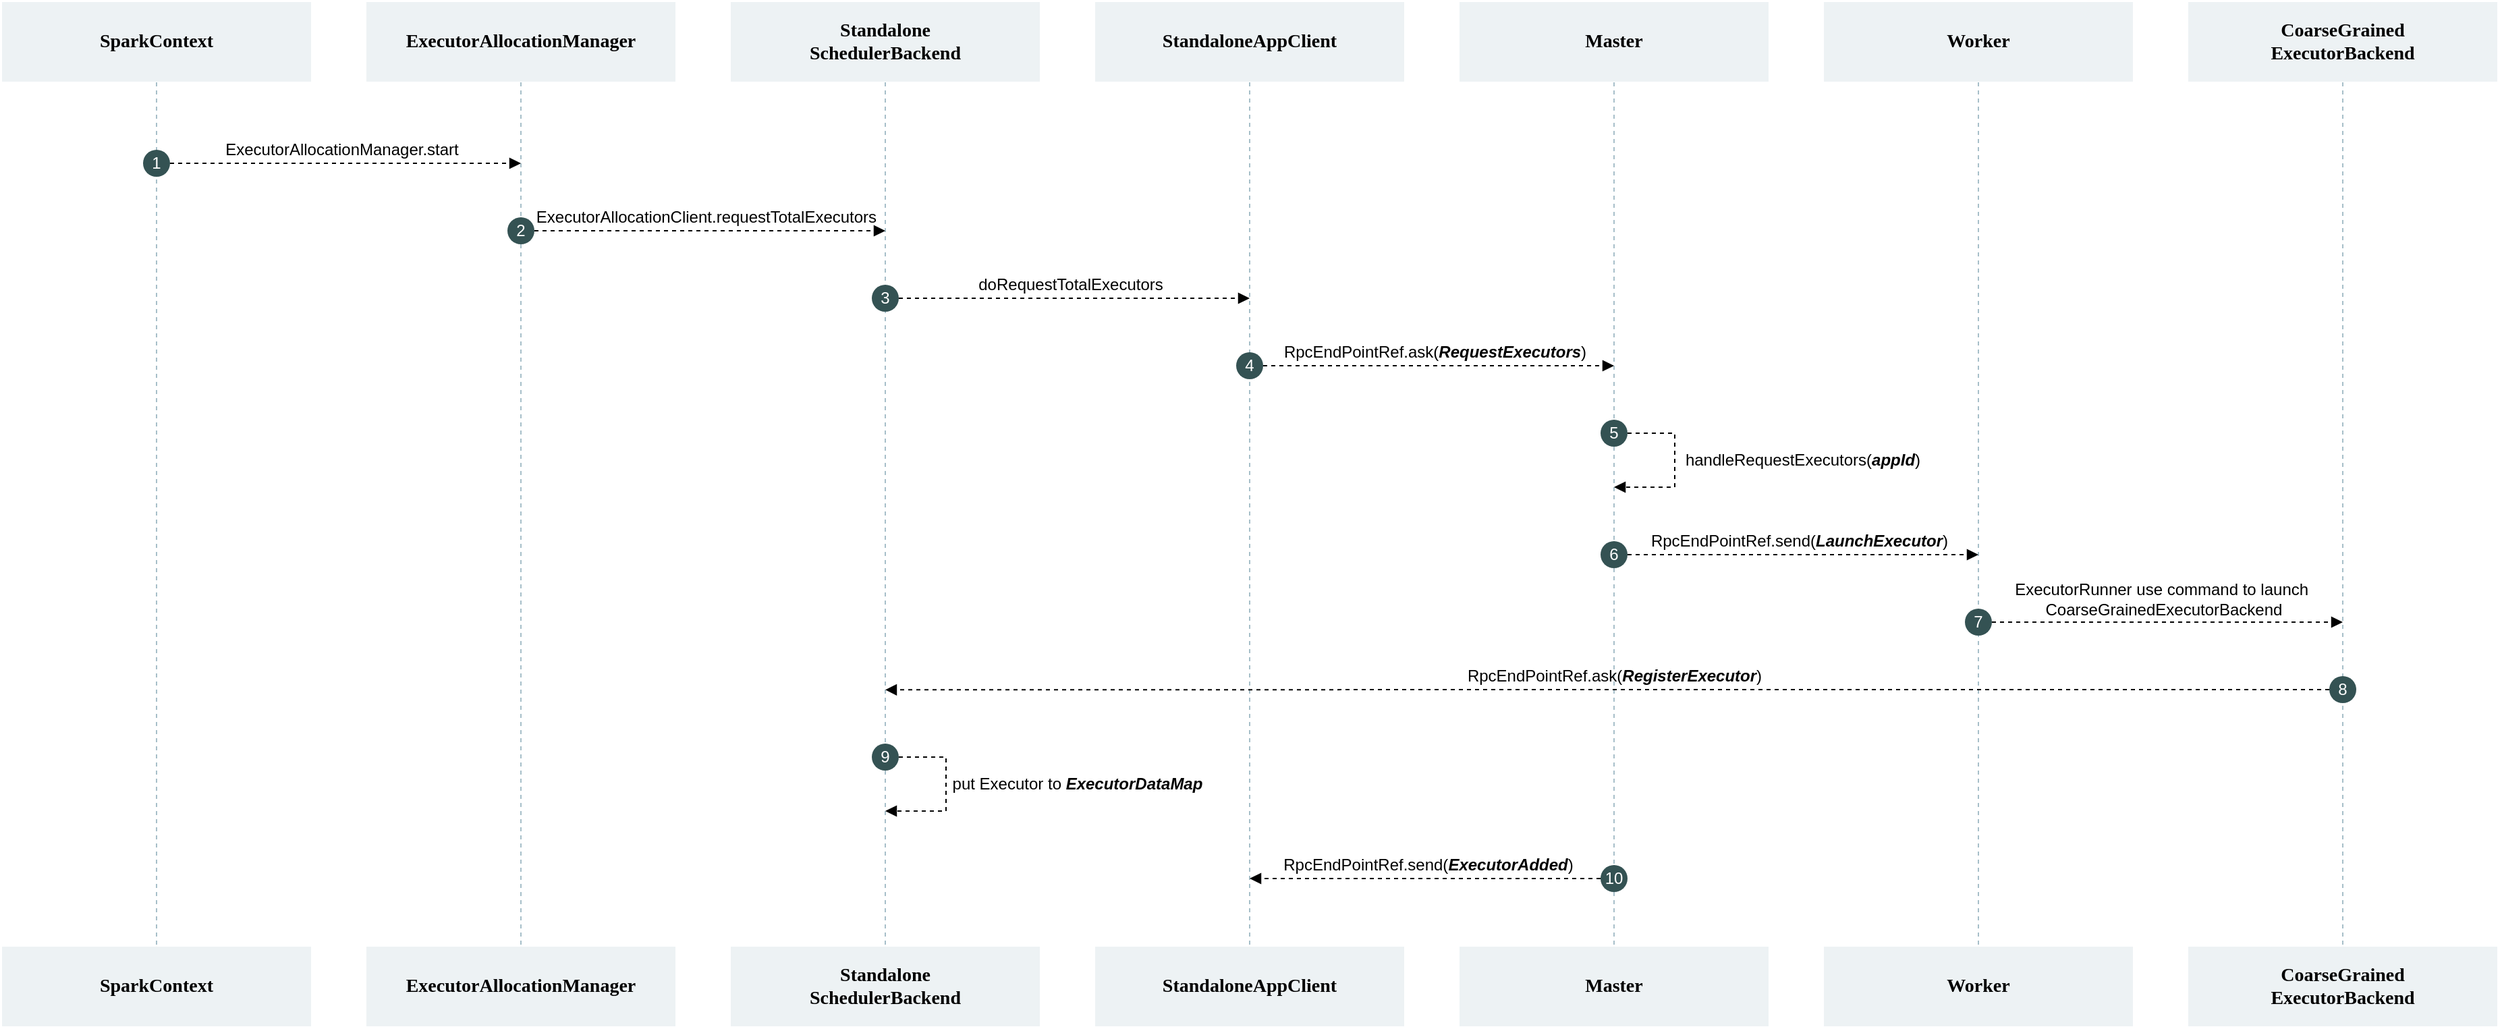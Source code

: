 <mxfile scale="2" border="30">
    <diagram id="0QhtwqMjpmc_AO-MrRb4" name="第 1 页">
        <mxGraphModel dx="1502" dy="863" grid="1" gridSize="10" guides="1" tooltips="1" connect="1" arrows="1" fold="1" page="1" pageScale="1" pageWidth="1654" pageHeight="2336" background="#FFFFFF" math="0" shadow="0">
            <root>
                <mxCell id="0"/>
                <mxCell id="1" parent="0"/>
                <mxCell id="685" value="&lt;div style=&quot;font-size: 10.5pt&quot;&gt;ExecutorAllocationManager&lt;/div&gt;" style="rounded=0;whiteSpace=wrap;html=1;strokeColor=#FFFFFF;fillColor=#EDF2F4;fontStyle=1;fontFamily=Georgia;" parent="1" vertex="1">
                    <mxGeometry x="330" y="70" width="230" height="60" as="geometry"/>
                </mxCell>
                <mxCell id="686" value="&lt;div style=&quot;font-size: 10.5pt&quot;&gt;SparkContext&lt;br&gt;&lt;/div&gt;" style="rounded=0;whiteSpace=wrap;html=1;strokeColor=#FFFFFF;fillColor=#EDF2F4;fontStyle=1;fontFamily=Georgia;" parent="1" vertex="1">
                    <mxGeometry x="60" y="70" width="230" height="60" as="geometry"/>
                </mxCell>
                <mxCell id="687" value="&lt;div&gt;&lt;span style=&quot;font-size: 14px&quot;&gt;Standalone&lt;/span&gt;&lt;/div&gt;&lt;div&gt;&lt;span style=&quot;font-size: 14px&quot;&gt;SchedulerBackend&lt;/span&gt;&lt;br&gt;&lt;/div&gt;" style="rounded=0;whiteSpace=wrap;html=1;strokeColor=#FFFFFF;fillColor=#EDF2F4;fontStyle=1;fontFamily=Georgia;" parent="1" vertex="1">
                    <mxGeometry x="600" y="70" width="230" height="60" as="geometry"/>
                </mxCell>
                <mxCell id="688" value="&lt;div&gt;&lt;span style=&quot;font-size: 14px&quot;&gt;StandaloneAppClient&lt;/span&gt;&lt;br&gt;&lt;/div&gt;" style="rounded=0;whiteSpace=wrap;html=1;strokeColor=#FFFFFF;fillColor=#EDF2F4;fontStyle=1;fontFamily=Georgia;" parent="1" vertex="1">
                    <mxGeometry x="870" y="70" width="230" height="60" as="geometry"/>
                </mxCell>
                <mxCell id="689" value="&lt;div&gt;&lt;span style=&quot;font-size: 14px&quot;&gt;Worker&lt;/span&gt;&lt;br&gt;&lt;/div&gt;" style="rounded=0;whiteSpace=wrap;html=1;strokeColor=#FFFFFF;fillColor=#EDF2F4;fontStyle=1;fontFamily=Georgia;" parent="1" vertex="1">
                    <mxGeometry x="1410" y="70" width="230" height="60" as="geometry"/>
                </mxCell>
                <mxCell id="690" value="&lt;span style=&quot;font-size: 14px&quot;&gt;Master&lt;/span&gt;" style="rounded=0;whiteSpace=wrap;html=1;strokeColor=#FFFFFF;fillColor=#EDF2F4;fontStyle=1;fontFamily=Georgia;" parent="1" vertex="1">
                    <mxGeometry x="1140" y="70" width="230" height="60" as="geometry"/>
                </mxCell>
                <mxCell id="691" value="&lt;div style=&quot;font-size: 10.5pt&quot;&gt;ExecutorAllocationManager&lt;/div&gt;" style="rounded=0;whiteSpace=wrap;html=1;strokeColor=#FFFFFF;fillColor=#EDF2F4;fontStyle=1;fontFamily=Georgia;" parent="1" vertex="1">
                    <mxGeometry x="330" y="770" width="230" height="60" as="geometry"/>
                </mxCell>
                <mxCell id="692" value="&lt;div style=&quot;font-size: 10.5pt&quot;&gt;SparkContext&lt;br&gt;&lt;/div&gt;" style="rounded=0;whiteSpace=wrap;html=1;strokeColor=#FFFFFF;fillColor=#EDF2F4;fontStyle=1;fontFamily=Georgia;" parent="1" vertex="1">
                    <mxGeometry x="60" y="770" width="230" height="60" as="geometry"/>
                </mxCell>
                <mxCell id="693" value="&lt;div&gt;&lt;span style=&quot;font-size: 14px&quot;&gt;Standalone&lt;/span&gt;&lt;/div&gt;&lt;div&gt;&lt;span style=&quot;font-size: 14px&quot;&gt;SchedulerBackend&lt;/span&gt;&lt;br&gt;&lt;/div&gt;" style="rounded=0;whiteSpace=wrap;html=1;strokeColor=#FFFFFF;fillColor=#EDF2F4;fontStyle=1;fontFamily=Georgia;" parent="1" vertex="1">
                    <mxGeometry x="600" y="770" width="230" height="60" as="geometry"/>
                </mxCell>
                <mxCell id="694" value="&lt;div&gt;&lt;span style=&quot;font-size: 14px&quot;&gt;StandaloneAppClient&lt;/span&gt;&lt;br&gt;&lt;/div&gt;" style="rounded=0;whiteSpace=wrap;html=1;strokeColor=#FFFFFF;fillColor=#EDF2F4;fontStyle=1;fontFamily=Georgia;" parent="1" vertex="1">
                    <mxGeometry x="870" y="770" width="230" height="60" as="geometry"/>
                </mxCell>
                <mxCell id="695" value="&lt;div&gt;&lt;span style=&quot;font-size: 14px&quot;&gt;Worker&lt;/span&gt;&lt;br&gt;&lt;/div&gt;" style="rounded=0;whiteSpace=wrap;html=1;strokeColor=#FFFFFF;fillColor=#EDF2F4;fontStyle=1;fontFamily=Georgia;" parent="1" vertex="1">
                    <mxGeometry x="1410" y="770" width="230" height="60" as="geometry"/>
                </mxCell>
                <mxCell id="696" value="&lt;span style=&quot;font-size: 14px&quot;&gt;Master&lt;/span&gt;" style="rounded=0;whiteSpace=wrap;html=1;strokeColor=#FFFFFF;fillColor=#EDF2F4;fontStyle=1;fontFamily=Georgia;" parent="1" vertex="1">
                    <mxGeometry x="1140" y="770" width="230" height="60" as="geometry"/>
                </mxCell>
                <mxCell id="697" style="edgeStyle=orthogonalEdgeStyle;rounded=0;orthogonalLoop=1;jettySize=auto;html=1;fontSize=12;endArrow=none;endFill=0;endSize=4;dashed=1;strokeColor=#A7BFC9;exitX=0.5;exitY=1;exitDx=0;exitDy=0;entryX=0.5;entryY=0;entryDx=0;entryDy=0;" parent="1" source="686" target="692" edge="1">
                    <mxGeometry relative="1" as="geometry">
                        <mxPoint x="158.5" y="130" as="sourcePoint"/>
                        <mxPoint x="175" y="590" as="targetPoint"/>
                    </mxGeometry>
                </mxCell>
                <mxCell id="698" style="edgeStyle=orthogonalEdgeStyle;rounded=0;orthogonalLoop=1;jettySize=auto;html=1;fontSize=12;endArrow=none;endFill=0;endSize=4;dashed=1;strokeColor=#A7BFC9;exitX=0.5;exitY=1;exitDx=0;exitDy=0;entryX=0.5;entryY=0;entryDx=0;entryDy=0;" parent="1" source="685" target="691" edge="1">
                    <mxGeometry relative="1" as="geometry">
                        <mxPoint x="290" y="150" as="sourcePoint"/>
                        <mxPoint x="290" y="610" as="targetPoint"/>
                    </mxGeometry>
                </mxCell>
                <mxCell id="699" style="edgeStyle=orthogonalEdgeStyle;rounded=0;orthogonalLoop=1;jettySize=auto;html=1;fontSize=12;endArrow=none;endFill=0;endSize=4;dashed=1;strokeColor=#A7BFC9;exitX=0.5;exitY=1;exitDx=0;exitDy=0;entryX=0.5;entryY=0;entryDx=0;entryDy=0;" parent="1" source="687" target="693" edge="1">
                    <mxGeometry relative="1" as="geometry">
                        <mxPoint x="600" y="150" as="sourcePoint"/>
                        <mxPoint x="600" y="610" as="targetPoint"/>
                    </mxGeometry>
                </mxCell>
                <mxCell id="700" style="edgeStyle=orthogonalEdgeStyle;rounded=0;orthogonalLoop=1;jettySize=auto;html=1;fontSize=12;endArrow=none;endFill=0;endSize=4;dashed=1;strokeColor=#A7BFC9;exitX=0.5;exitY=1;exitDx=0;exitDy=0;entryX=0.5;entryY=0;entryDx=0;entryDy=0;" parent="1" source="688" target="694" edge="1">
                    <mxGeometry relative="1" as="geometry">
                        <mxPoint x="890" y="150" as="sourcePoint"/>
                        <mxPoint x="890" y="610" as="targetPoint"/>
                    </mxGeometry>
                </mxCell>
                <mxCell id="701" style="edgeStyle=orthogonalEdgeStyle;rounded=0;orthogonalLoop=1;jettySize=auto;html=1;fontSize=12;endArrow=none;endFill=0;endSize=4;dashed=1;strokeColor=#A7BFC9;exitX=0.5;exitY=1;exitDx=0;exitDy=0;entryX=0.5;entryY=0;entryDx=0;entryDy=0;" parent="1" source="690" target="696" edge="1">
                    <mxGeometry relative="1" as="geometry">
                        <mxPoint x="1120" y="140" as="sourcePoint"/>
                        <mxPoint x="1120" y="600" as="targetPoint"/>
                    </mxGeometry>
                </mxCell>
                <mxCell id="702" style="edgeStyle=orthogonalEdgeStyle;rounded=0;orthogonalLoop=1;jettySize=auto;html=1;fontSize=12;endArrow=none;endFill=0;endSize=4;dashed=1;strokeColor=#A7BFC9;exitX=0.5;exitY=1;exitDx=0;exitDy=0;entryX=0.5;entryY=0;entryDx=0;entryDy=0;" parent="1" source="689" target="695" edge="1">
                    <mxGeometry relative="1" as="geometry">
                        <mxPoint x="1350" y="140" as="sourcePoint"/>
                        <mxPoint x="1350" y="600" as="targetPoint"/>
                    </mxGeometry>
                </mxCell>
                <mxCell id="704" style="edgeStyle=orthogonalEdgeStyle;rounded=0;orthogonalLoop=1;jettySize=auto;html=1;fontColor=#345253;endArrow=block;endFill=1;dashed=1;" parent="1" source="703" edge="1">
                    <mxGeometry relative="1" as="geometry">
                        <mxPoint x="445" y="190" as="targetPoint"/>
                    </mxGeometry>
                </mxCell>
                <mxCell id="703" value="&lt;font color=&quot;#ffffff&quot; style=&quot;font-size: 12px&quot;&gt;1&lt;/font&gt;" style="ellipse;whiteSpace=wrap;html=1;aspect=fixed;strokeColor=none;fillColor=#345253;fontSize=12;" parent="1" vertex="1">
                    <mxGeometry x="165" y="180" width="20" height="20" as="geometry"/>
                </mxCell>
                <mxCell id="705" value="ExecutorAllocationManager.start" style="text;html=1;strokeColor=none;fillColor=none;align=center;verticalAlign=middle;whiteSpace=wrap;rounded=0;fontSize=12;" parent="1" vertex="1">
                    <mxGeometry x="185" y="170" width="255" height="20" as="geometry"/>
                </mxCell>
                <mxCell id="707" style="edgeStyle=orthogonalEdgeStyle;rounded=0;orthogonalLoop=1;jettySize=auto;html=1;dashed=1;fontColor=#345253;endArrow=block;endFill=1;strokeColor=#000000;" parent="1" source="706" edge="1">
                    <mxGeometry relative="1" as="geometry">
                        <mxPoint x="715" y="240" as="targetPoint"/>
                    </mxGeometry>
                </mxCell>
                <mxCell id="706" value="&lt;font color=&quot;#ffffff&quot; style=&quot;font-size: 12px&quot;&gt;2&lt;/font&gt;" style="ellipse;whiteSpace=wrap;html=1;aspect=fixed;strokeColor=none;fillColor=#345253;fontSize=12;" parent="1" vertex="1">
                    <mxGeometry x="435" y="230" width="20" height="20" as="geometry"/>
                </mxCell>
                <mxCell id="708" value="ExecutorAllocationClient.requestTotalExecutors" style="text;html=1;strokeColor=none;fillColor=none;align=center;verticalAlign=middle;whiteSpace=wrap;rounded=0;fontSize=12;" parent="1" vertex="1">
                    <mxGeometry x="455" y="220" width="255" height="20" as="geometry"/>
                </mxCell>
                <mxCell id="710" style="edgeStyle=orthogonalEdgeStyle;rounded=0;orthogonalLoop=1;jettySize=auto;html=1;dashed=1;fontColor=#345253;endArrow=block;endFill=1;strokeColor=#000000;" parent="1" source="709" edge="1">
                    <mxGeometry relative="1" as="geometry">
                        <mxPoint x="985" y="290" as="targetPoint"/>
                    </mxGeometry>
                </mxCell>
                <mxCell id="709" value="&lt;font color=&quot;#ffffff&quot; style=&quot;font-size: 12px&quot;&gt;3&lt;/font&gt;" style="ellipse;whiteSpace=wrap;html=1;aspect=fixed;strokeColor=none;fillColor=#345253;fontSize=12;" parent="1" vertex="1">
                    <mxGeometry x="705" y="280" width="20" height="20" as="geometry"/>
                </mxCell>
                <mxCell id="711" value="doRequestTotalExecutors" style="text;html=1;strokeColor=none;fillColor=none;align=center;verticalAlign=middle;whiteSpace=wrap;rounded=0;fontSize=12;" parent="1" vertex="1">
                    <mxGeometry x="725" y="270" width="255" height="20" as="geometry"/>
                </mxCell>
                <mxCell id="713" style="edgeStyle=orthogonalEdgeStyle;rounded=0;orthogonalLoop=1;jettySize=auto;html=1;dashed=1;fontColor=#345253;endArrow=block;endFill=1;strokeColor=#000000;" parent="1" source="712" edge="1">
                    <mxGeometry relative="1" as="geometry">
                        <mxPoint x="1255" y="340" as="targetPoint"/>
                    </mxGeometry>
                </mxCell>
                <mxCell id="712" value="&lt;font color=&quot;#ffffff&quot; style=&quot;font-size: 12px&quot;&gt;4&lt;/font&gt;" style="ellipse;whiteSpace=wrap;html=1;aspect=fixed;strokeColor=none;fillColor=#345253;fontSize=12;" parent="1" vertex="1">
                    <mxGeometry x="975" y="330" width="20" height="20" as="geometry"/>
                </mxCell>
                <mxCell id="714" value="RpcEndPointRef.ask(&lt;b&gt;&lt;i&gt;RequestExecutors&lt;/i&gt;&lt;/b&gt;)" style="text;html=1;strokeColor=none;fillColor=none;align=center;verticalAlign=middle;whiteSpace=wrap;rounded=0;fontSize=12;" parent="1" vertex="1">
                    <mxGeometry x="995" y="320" width="255" height="20" as="geometry"/>
                </mxCell>
                <mxCell id="717" style="edgeStyle=orthogonalEdgeStyle;rounded=0;orthogonalLoop=1;jettySize=auto;html=1;dashed=1;fontColor=#345253;endArrow=block;endFill=1;strokeColor=#000000;" parent="1" source="715" edge="1">
                    <mxGeometry relative="1" as="geometry">
                        <mxPoint x="1255" y="430" as="targetPoint"/>
                        <Array as="points">
                            <mxPoint x="1300" y="390"/>
                            <mxPoint x="1300" y="430"/>
                            <mxPoint x="1255" y="430"/>
                        </Array>
                    </mxGeometry>
                </mxCell>
                <mxCell id="715" value="&lt;font color=&quot;#ffffff&quot; style=&quot;font-size: 12px&quot;&gt;5&lt;/font&gt;" style="ellipse;whiteSpace=wrap;html=1;aspect=fixed;strokeColor=none;fillColor=#345253;fontSize=12;" parent="1" vertex="1">
                    <mxGeometry x="1245" y="380" width="20" height="20" as="geometry"/>
                </mxCell>
                <mxCell id="718" value="handleRequestExecutors(&lt;b&gt;&lt;i&gt;appId&lt;/i&gt;&lt;/b&gt;)" style="text;html=1;strokeColor=none;fillColor=none;align=center;verticalAlign=middle;whiteSpace=wrap;rounded=0;fontSize=12;" parent="1" vertex="1">
                    <mxGeometry x="1310" y="400" width="170" height="20" as="geometry"/>
                </mxCell>
                <mxCell id="720" style="edgeStyle=orthogonalEdgeStyle;rounded=0;orthogonalLoop=1;jettySize=auto;html=1;dashed=1;fontColor=#345253;endArrow=block;endFill=1;strokeColor=#000000;" parent="1" source="719" edge="1">
                    <mxGeometry relative="1" as="geometry">
                        <mxPoint x="1525" y="480" as="targetPoint"/>
                    </mxGeometry>
                </mxCell>
                <mxCell id="719" value="&lt;font color=&quot;#ffffff&quot; style=&quot;font-size: 12px&quot;&gt;6&lt;/font&gt;" style="ellipse;whiteSpace=wrap;html=1;aspect=fixed;strokeColor=none;fillColor=#345253;fontSize=12;" parent="1" vertex="1">
                    <mxGeometry x="1245" y="470" width="20" height="20" as="geometry"/>
                </mxCell>
                <mxCell id="721" value="RpcEndPointRef.send(&lt;b&gt;&lt;i&gt;LaunchExecutor&lt;/i&gt;&lt;/b&gt;)" style="text;html=1;strokeColor=none;fillColor=none;align=center;verticalAlign=middle;whiteSpace=wrap;rounded=0;fontSize=12;" parent="1" vertex="1">
                    <mxGeometry x="1265" y="460" width="255" height="20" as="geometry"/>
                </mxCell>
                <mxCell id="728" style="edgeStyle=orthogonalEdgeStyle;rounded=0;orthogonalLoop=1;jettySize=auto;html=1;dashed=1;fontColor=#345253;endArrow=block;endFill=1;strokeColor=#000000;" parent="1" source="722" edge="1">
                    <mxGeometry relative="1" as="geometry">
                        <mxPoint x="1795" y="530" as="targetPoint"/>
                    </mxGeometry>
                </mxCell>
                <mxCell id="722" value="&lt;font color=&quot;#ffffff&quot; style=&quot;font-size: 12px&quot;&gt;7&lt;/font&gt;" style="ellipse;whiteSpace=wrap;html=1;aspect=fixed;strokeColor=none;fillColor=#345253;fontSize=12;" parent="1" vertex="1">
                    <mxGeometry x="1515" y="520" width="20" height="20" as="geometry"/>
                </mxCell>
                <mxCell id="724" value="RpcEndPointRef.send(&lt;b&gt;&lt;i&gt;ExecutorAdded&lt;/i&gt;&lt;/b&gt;)" style="text;html=1;strokeColor=none;fillColor=none;align=center;verticalAlign=middle;whiteSpace=wrap;rounded=0;fontSize=12;" parent="1" vertex="1">
                    <mxGeometry x="990" y="700" width="255" height="20" as="geometry"/>
                </mxCell>
                <mxCell id="725" value="&lt;div&gt;&lt;span style=&quot;font-size: 14px&quot;&gt;CoarseGrained&lt;/span&gt;&lt;/div&gt;&lt;div&gt;&lt;span style=&quot;font-size: 14px&quot;&gt;ExecutorBackend&lt;/span&gt;&lt;br&gt;&lt;/div&gt;" style="rounded=0;whiteSpace=wrap;html=1;strokeColor=#FFFFFF;fillColor=#EDF2F4;fontStyle=1;fontFamily=Georgia;" parent="1" vertex="1">
                    <mxGeometry x="1680" y="70" width="230" height="60" as="geometry"/>
                </mxCell>
                <mxCell id="726" value="&lt;div&gt;&lt;span style=&quot;font-size: 14px&quot;&gt;CoarseGrained&lt;/span&gt;&lt;/div&gt;&lt;div&gt;&lt;span style=&quot;font-size: 14px&quot;&gt;ExecutorBackend&lt;/span&gt;&lt;br&gt;&lt;/div&gt;" style="rounded=0;whiteSpace=wrap;html=1;strokeColor=#FFFFFF;fillColor=#EDF2F4;fontStyle=1;fontFamily=Georgia;" parent="1" vertex="1">
                    <mxGeometry x="1680" y="770" width="230" height="60" as="geometry"/>
                </mxCell>
                <mxCell id="727" style="edgeStyle=orthogonalEdgeStyle;rounded=0;orthogonalLoop=1;jettySize=auto;html=1;fontSize=12;endArrow=none;endFill=0;endSize=4;dashed=1;strokeColor=#A7BFC9;exitX=0.5;exitY=1;exitDx=0;exitDy=0;entryX=0.5;entryY=0;entryDx=0;entryDy=0;" parent="1" source="725" target="726" edge="1">
                    <mxGeometry relative="1" as="geometry">
                        <mxPoint x="1730" y="150" as="sourcePoint"/>
                        <mxPoint x="1730" y="770" as="targetPoint"/>
                    </mxGeometry>
                </mxCell>
                <mxCell id="729" value="ExecutorRunner use command to launch&amp;nbsp;&lt;br&gt;CoarseGrainedExecutorBackend" style="text;html=1;strokeColor=none;fillColor=none;align=center;verticalAlign=middle;whiteSpace=wrap;rounded=0;fontSize=12;" parent="1" vertex="1">
                    <mxGeometry x="1535" y="495" width="255" height="35" as="geometry"/>
                </mxCell>
                <mxCell id="731" style="edgeStyle=orthogonalEdgeStyle;rounded=0;orthogonalLoop=1;jettySize=auto;html=1;exitX=0;exitY=0.5;exitDx=0;exitDy=0;dashed=1;fontColor=#345253;endArrow=block;endFill=1;strokeColor=#000000;" parent="1" source="730" edge="1">
                    <mxGeometry relative="1" as="geometry">
                        <mxPoint x="715" y="580.167" as="targetPoint"/>
                    </mxGeometry>
                </mxCell>
                <mxCell id="730" value="&lt;font color=&quot;#ffffff&quot; style=&quot;font-size: 12px&quot;&gt;8&lt;/font&gt;" style="ellipse;whiteSpace=wrap;html=1;aspect=fixed;strokeColor=none;fillColor=#345253;fontSize=12;" parent="1" vertex="1">
                    <mxGeometry x="1785" y="570" width="20" height="20" as="geometry"/>
                </mxCell>
                <mxCell id="732" value="RpcEndPointRef.ask(&lt;b&gt;&lt;i&gt;RegisterExecutor&lt;/i&gt;&lt;/b&gt;)" style="text;html=1;strokeColor=none;fillColor=none;align=center;verticalAlign=middle;whiteSpace=wrap;rounded=0;fontSize=12;" parent="1" vertex="1">
                    <mxGeometry x="1127.5" y="560" width="255" height="20" as="geometry"/>
                </mxCell>
                <mxCell id="734" style="edgeStyle=orthogonalEdgeStyle;rounded=0;orthogonalLoop=1;jettySize=auto;html=1;dashed=1;fontColor=#345253;endArrow=block;endFill=1;strokeColor=#000000;" parent="1" source="733" edge="1">
                    <mxGeometry relative="1" as="geometry">
                        <mxPoint x="715" y="670" as="targetPoint"/>
                        <Array as="points">
                            <mxPoint x="760" y="630"/>
                            <mxPoint x="760" y="670"/>
                        </Array>
                    </mxGeometry>
                </mxCell>
                <mxCell id="733" value="&lt;font color=&quot;#ffffff&quot; style=&quot;font-size: 12px&quot;&gt;9&lt;/font&gt;" style="ellipse;whiteSpace=wrap;html=1;aspect=fixed;strokeColor=none;fillColor=#345253;fontSize=12;" parent="1" vertex="1">
                    <mxGeometry x="705" y="620" width="20" height="20" as="geometry"/>
                </mxCell>
                <mxCell id="735" value="put Executor to &lt;b&gt;&lt;i&gt;ExecutorDataMap&lt;/i&gt;&lt;/b&gt;" style="text;html=1;strokeColor=none;fillColor=none;align=center;verticalAlign=middle;whiteSpace=wrap;rounded=0;fontSize=12;" parent="1" vertex="1">
                    <mxGeometry x="760.5" y="640" width="192.5" height="20" as="geometry"/>
                </mxCell>
                <mxCell id="737" style="edgeStyle=orthogonalEdgeStyle;rounded=0;orthogonalLoop=1;jettySize=auto;html=1;dashed=1;fontColor=#345253;endArrow=block;endFill=1;strokeColor=#000000;" parent="1" source="736" edge="1">
                    <mxGeometry relative="1" as="geometry">
                        <mxPoint x="985" y="720" as="targetPoint"/>
                    </mxGeometry>
                </mxCell>
                <mxCell id="736" value="&lt;font color=&quot;#ffffff&quot; style=&quot;font-size: 12px&quot;&gt;10&lt;/font&gt;" style="ellipse;whiteSpace=wrap;html=1;aspect=fixed;strokeColor=none;fillColor=#345253;fontSize=12;" parent="1" vertex="1">
                    <mxGeometry x="1245" y="710" width="20" height="20" as="geometry"/>
                </mxCell>
            </root>
        </mxGraphModel>
    </diagram>
</mxfile>